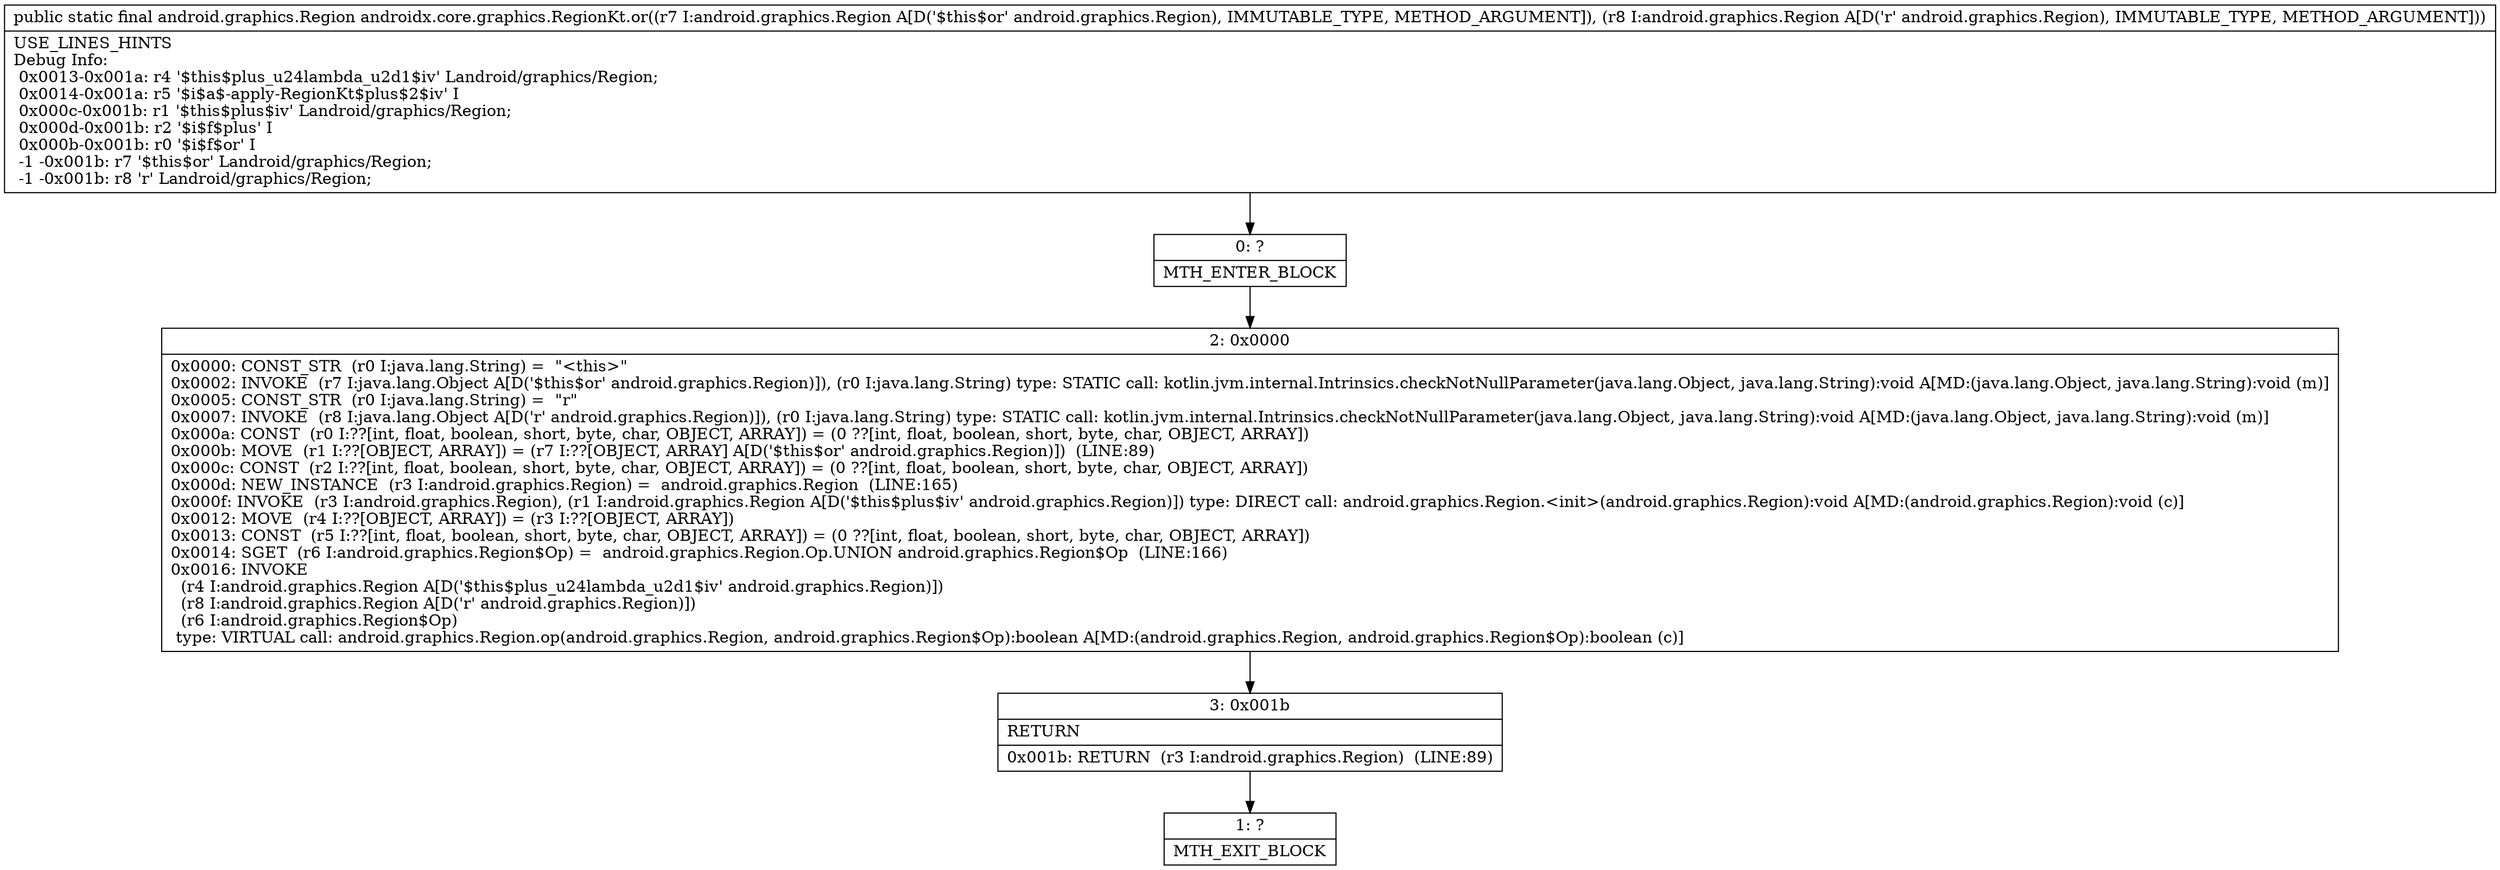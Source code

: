 digraph "CFG forandroidx.core.graphics.RegionKt.or(Landroid\/graphics\/Region;Landroid\/graphics\/Region;)Landroid\/graphics\/Region;" {
Node_0 [shape=record,label="{0\:\ ?|MTH_ENTER_BLOCK\l}"];
Node_2 [shape=record,label="{2\:\ 0x0000|0x0000: CONST_STR  (r0 I:java.lang.String) =  \"\<this\>\" \l0x0002: INVOKE  (r7 I:java.lang.Object A[D('$this$or' android.graphics.Region)]), (r0 I:java.lang.String) type: STATIC call: kotlin.jvm.internal.Intrinsics.checkNotNullParameter(java.lang.Object, java.lang.String):void A[MD:(java.lang.Object, java.lang.String):void (m)]\l0x0005: CONST_STR  (r0 I:java.lang.String) =  \"r\" \l0x0007: INVOKE  (r8 I:java.lang.Object A[D('r' android.graphics.Region)]), (r0 I:java.lang.String) type: STATIC call: kotlin.jvm.internal.Intrinsics.checkNotNullParameter(java.lang.Object, java.lang.String):void A[MD:(java.lang.Object, java.lang.String):void (m)]\l0x000a: CONST  (r0 I:??[int, float, boolean, short, byte, char, OBJECT, ARRAY]) = (0 ??[int, float, boolean, short, byte, char, OBJECT, ARRAY]) \l0x000b: MOVE  (r1 I:??[OBJECT, ARRAY]) = (r7 I:??[OBJECT, ARRAY] A[D('$this$or' android.graphics.Region)])  (LINE:89)\l0x000c: CONST  (r2 I:??[int, float, boolean, short, byte, char, OBJECT, ARRAY]) = (0 ??[int, float, boolean, short, byte, char, OBJECT, ARRAY]) \l0x000d: NEW_INSTANCE  (r3 I:android.graphics.Region) =  android.graphics.Region  (LINE:165)\l0x000f: INVOKE  (r3 I:android.graphics.Region), (r1 I:android.graphics.Region A[D('$this$plus$iv' android.graphics.Region)]) type: DIRECT call: android.graphics.Region.\<init\>(android.graphics.Region):void A[MD:(android.graphics.Region):void (c)]\l0x0012: MOVE  (r4 I:??[OBJECT, ARRAY]) = (r3 I:??[OBJECT, ARRAY]) \l0x0013: CONST  (r5 I:??[int, float, boolean, short, byte, char, OBJECT, ARRAY]) = (0 ??[int, float, boolean, short, byte, char, OBJECT, ARRAY]) \l0x0014: SGET  (r6 I:android.graphics.Region$Op) =  android.graphics.Region.Op.UNION android.graphics.Region$Op  (LINE:166)\l0x0016: INVOKE  \l  (r4 I:android.graphics.Region A[D('$this$plus_u24lambda_u2d1$iv' android.graphics.Region)])\l  (r8 I:android.graphics.Region A[D('r' android.graphics.Region)])\l  (r6 I:android.graphics.Region$Op)\l type: VIRTUAL call: android.graphics.Region.op(android.graphics.Region, android.graphics.Region$Op):boolean A[MD:(android.graphics.Region, android.graphics.Region$Op):boolean (c)]\l}"];
Node_3 [shape=record,label="{3\:\ 0x001b|RETURN\l|0x001b: RETURN  (r3 I:android.graphics.Region)  (LINE:89)\l}"];
Node_1 [shape=record,label="{1\:\ ?|MTH_EXIT_BLOCK\l}"];
MethodNode[shape=record,label="{public static final android.graphics.Region androidx.core.graphics.RegionKt.or((r7 I:android.graphics.Region A[D('$this$or' android.graphics.Region), IMMUTABLE_TYPE, METHOD_ARGUMENT]), (r8 I:android.graphics.Region A[D('r' android.graphics.Region), IMMUTABLE_TYPE, METHOD_ARGUMENT]))  | USE_LINES_HINTS\lDebug Info:\l  0x0013\-0x001a: r4 '$this$plus_u24lambda_u2d1$iv' Landroid\/graphics\/Region;\l  0x0014\-0x001a: r5 '$i$a$\-apply\-RegionKt$plus$2$iv' I\l  0x000c\-0x001b: r1 '$this$plus$iv' Landroid\/graphics\/Region;\l  0x000d\-0x001b: r2 '$i$f$plus' I\l  0x000b\-0x001b: r0 '$i$f$or' I\l  \-1 \-0x001b: r7 '$this$or' Landroid\/graphics\/Region;\l  \-1 \-0x001b: r8 'r' Landroid\/graphics\/Region;\l}"];
MethodNode -> Node_0;Node_0 -> Node_2;
Node_2 -> Node_3;
Node_3 -> Node_1;
}

